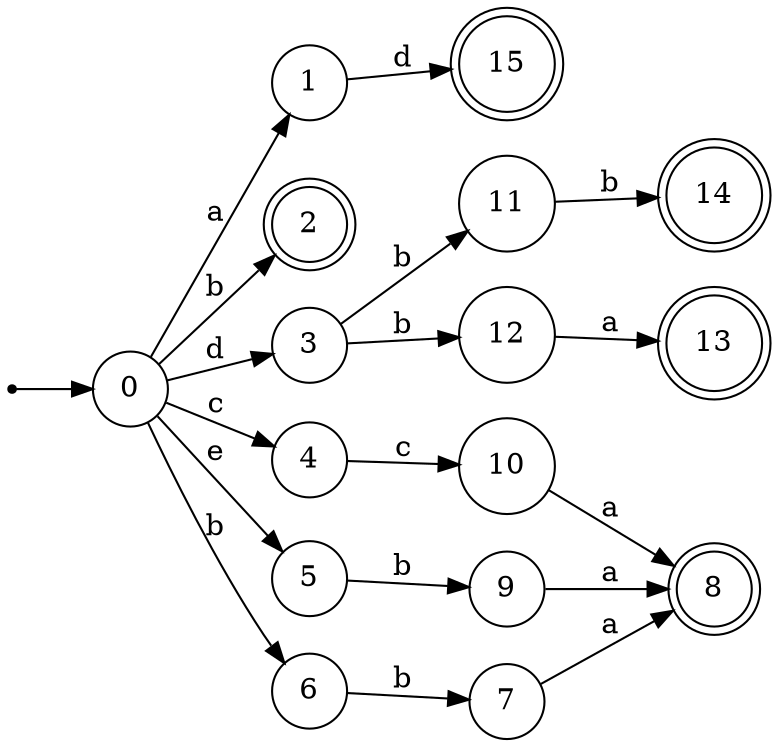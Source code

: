 digraph finite_state_machine {
rankdir=LR;
size="20,20";
node [shape = point]; "dummy0"
node [shape = circle]; "0";
"dummy0" -> "0";
node [shape = circle]; "1";
node [shape = doublecircle]; "2";node [shape = circle]; "3";
node [shape = circle]; "4";
node [shape = circle]; "5";
node [shape = circle]; "6";
node [shape = circle]; "7";
node [shape = doublecircle]; "8";node [shape = circle]; "9";
node [shape = circle]; "10";
node [shape = circle]; "11";
node [shape = circle]; "12";
node [shape = doublecircle]; "13";node [shape = doublecircle]; "14";node [shape = doublecircle]; "15";"0" -> "1" [label = "a"];
 "0" -> "2" [label = "b"];
 "0" -> "6" [label = "b"];
 "0" -> "3" [label = "d"];
 "0" -> "4" [label = "c"];
 "0" -> "5" [label = "e"];
 "6" -> "7" [label = "b"];
 "7" -> "8" [label = "a"];
 "5" -> "9" [label = "b"];
 "9" -> "8" [label = "a"];
 "4" -> "10" [label = "c"];
 "10" -> "8" [label = "a"];
 "3" -> "11" [label = "b"];
 "3" -> "12" [label = "b"];
 "12" -> "13" [label = "a"];
 "11" -> "14" [label = "b"];
 "1" -> "15" [label = "d"];
 }
